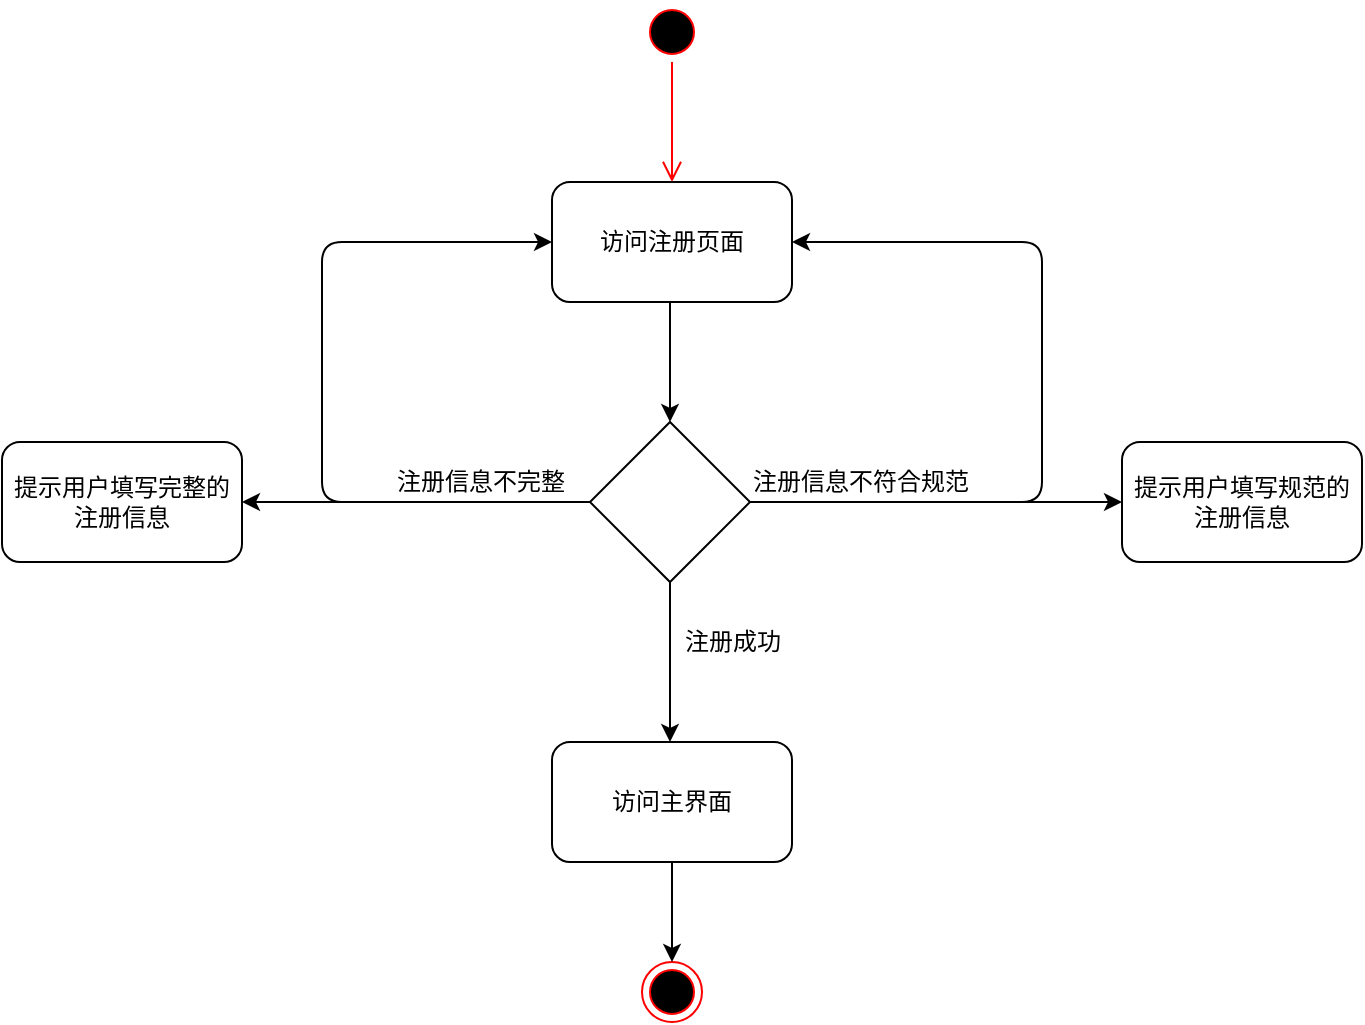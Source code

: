 <mxfile version="14.8.3" type="github">
  <diagram id="ME_P_PODmWq822AjK9uI" name="第 1 页">
    <mxGraphModel dx="1022" dy="418" grid="1" gridSize="10" guides="1" tooltips="1" connect="1" arrows="1" fold="1" page="1" pageScale="1" pageWidth="827" pageHeight="1169" math="0" shadow="0">
      <root>
        <mxCell id="0" />
        <mxCell id="1" parent="0" />
        <mxCell id="Mu7jfZb9Bvu60jSh4t2U-1" value="" style="ellipse;html=1;shape=startState;fillColor=#000000;strokeColor=#ff0000;" vertex="1" parent="1">
          <mxGeometry x="400" y="150" width="30" height="30" as="geometry" />
        </mxCell>
        <mxCell id="Mu7jfZb9Bvu60jSh4t2U-2" value="" style="edgeStyle=orthogonalEdgeStyle;html=1;verticalAlign=bottom;endArrow=open;endSize=8;strokeColor=#ff0000;" edge="1" source="Mu7jfZb9Bvu60jSh4t2U-1" parent="1">
          <mxGeometry relative="1" as="geometry">
            <mxPoint x="415" y="240" as="targetPoint" />
          </mxGeometry>
        </mxCell>
        <mxCell id="Mu7jfZb9Bvu60jSh4t2U-3" value="访问注册页面" style="rounded=1;whiteSpace=wrap;html=1;" vertex="1" parent="1">
          <mxGeometry x="355" y="240" width="120" height="60" as="geometry" />
        </mxCell>
        <mxCell id="Mu7jfZb9Bvu60jSh4t2U-4" value="" style="endArrow=classic;html=1;" edge="1" parent="1">
          <mxGeometry width="50" height="50" relative="1" as="geometry">
            <mxPoint x="414" y="300" as="sourcePoint" />
            <mxPoint x="414" y="360" as="targetPoint" />
          </mxGeometry>
        </mxCell>
        <mxCell id="Mu7jfZb9Bvu60jSh4t2U-5" value="" style="rhombus;whiteSpace=wrap;html=1;" vertex="1" parent="1">
          <mxGeometry x="374" y="360" width="80" height="80" as="geometry" />
        </mxCell>
        <mxCell id="Mu7jfZb9Bvu60jSh4t2U-6" value="" style="endArrow=classic;html=1;" edge="1" parent="1">
          <mxGeometry width="50" height="50" relative="1" as="geometry">
            <mxPoint x="454" y="400" as="sourcePoint" />
            <mxPoint x="640" y="400" as="targetPoint" />
          </mxGeometry>
        </mxCell>
        <mxCell id="Mu7jfZb9Bvu60jSh4t2U-7" value="注册信息不符合规范" style="text;html=1;align=center;verticalAlign=middle;resizable=0;points=[];autosize=1;strokeColor=none;" vertex="1" parent="1">
          <mxGeometry x="449" y="380" width="120" height="20" as="geometry" />
        </mxCell>
        <mxCell id="Mu7jfZb9Bvu60jSh4t2U-8" value="提示用户填写规范的注册信息" style="rounded=1;whiteSpace=wrap;html=1;" vertex="1" parent="1">
          <mxGeometry x="640" y="370" width="120" height="60" as="geometry" />
        </mxCell>
        <mxCell id="Mu7jfZb9Bvu60jSh4t2U-9" value="" style="endArrow=classic;html=1;entryX=1;entryY=0.5;entryDx=0;entryDy=0;" edge="1" parent="1" target="Mu7jfZb9Bvu60jSh4t2U-3">
          <mxGeometry width="50" height="50" relative="1" as="geometry">
            <mxPoint x="454" y="400" as="sourcePoint" />
            <mxPoint x="504" y="350" as="targetPoint" />
            <Array as="points">
              <mxPoint x="600" y="400" />
              <mxPoint x="600" y="270" />
            </Array>
          </mxGeometry>
        </mxCell>
        <mxCell id="Mu7jfZb9Bvu60jSh4t2U-10" value="" style="endArrow=classic;html=1;" edge="1" parent="1">
          <mxGeometry width="50" height="50" relative="1" as="geometry">
            <mxPoint x="414" y="440" as="sourcePoint" />
            <mxPoint x="414" y="520" as="targetPoint" />
          </mxGeometry>
        </mxCell>
        <mxCell id="Mu7jfZb9Bvu60jSh4t2U-11" value="注册成功" style="text;html=1;align=center;verticalAlign=middle;resizable=0;points=[];autosize=1;strokeColor=none;" vertex="1" parent="1">
          <mxGeometry x="415" y="460" width="60" height="20" as="geometry" />
        </mxCell>
        <mxCell id="Mu7jfZb9Bvu60jSh4t2U-12" value="访问主界面" style="rounded=1;whiteSpace=wrap;html=1;" vertex="1" parent="1">
          <mxGeometry x="355" y="520" width="120" height="60" as="geometry" />
        </mxCell>
        <mxCell id="Mu7jfZb9Bvu60jSh4t2U-13" value="" style="ellipse;html=1;shape=endState;fillColor=#000000;strokeColor=#ff0000;" vertex="1" parent="1">
          <mxGeometry x="400" y="630" width="30" height="30" as="geometry" />
        </mxCell>
        <mxCell id="Mu7jfZb9Bvu60jSh4t2U-14" value="" style="endArrow=classic;html=1;" edge="1" parent="1">
          <mxGeometry width="50" height="50" relative="1" as="geometry">
            <mxPoint x="415" y="580" as="sourcePoint" />
            <mxPoint x="415" y="630" as="targetPoint" />
          </mxGeometry>
        </mxCell>
        <mxCell id="Mu7jfZb9Bvu60jSh4t2U-15" value="" style="endArrow=classic;html=1;" edge="1" parent="1">
          <mxGeometry width="50" height="50" relative="1" as="geometry">
            <mxPoint x="374" y="400" as="sourcePoint" />
            <mxPoint x="200" y="400" as="targetPoint" />
          </mxGeometry>
        </mxCell>
        <mxCell id="Mu7jfZb9Bvu60jSh4t2U-16" value="注册信息不完整" style="text;html=1;align=center;verticalAlign=middle;resizable=0;points=[];autosize=1;strokeColor=none;" vertex="1" parent="1">
          <mxGeometry x="269" y="380" width="100" height="20" as="geometry" />
        </mxCell>
        <mxCell id="Mu7jfZb9Bvu60jSh4t2U-17" value="" style="endArrow=classic;html=1;entryX=0;entryY=0.5;entryDx=0;entryDy=0;" edge="1" parent="1" target="Mu7jfZb9Bvu60jSh4t2U-3">
          <mxGeometry width="50" height="50" relative="1" as="geometry">
            <mxPoint x="374" y="400" as="sourcePoint" />
            <mxPoint x="424" y="350" as="targetPoint" />
            <Array as="points">
              <mxPoint x="240" y="400" />
              <mxPoint x="240" y="270" />
            </Array>
          </mxGeometry>
        </mxCell>
        <mxCell id="Mu7jfZb9Bvu60jSh4t2U-18" value="提示用户填写完整的注册信息" style="rounded=1;whiteSpace=wrap;html=1;" vertex="1" parent="1">
          <mxGeometry x="80" y="370" width="120" height="60" as="geometry" />
        </mxCell>
      </root>
    </mxGraphModel>
  </diagram>
</mxfile>
